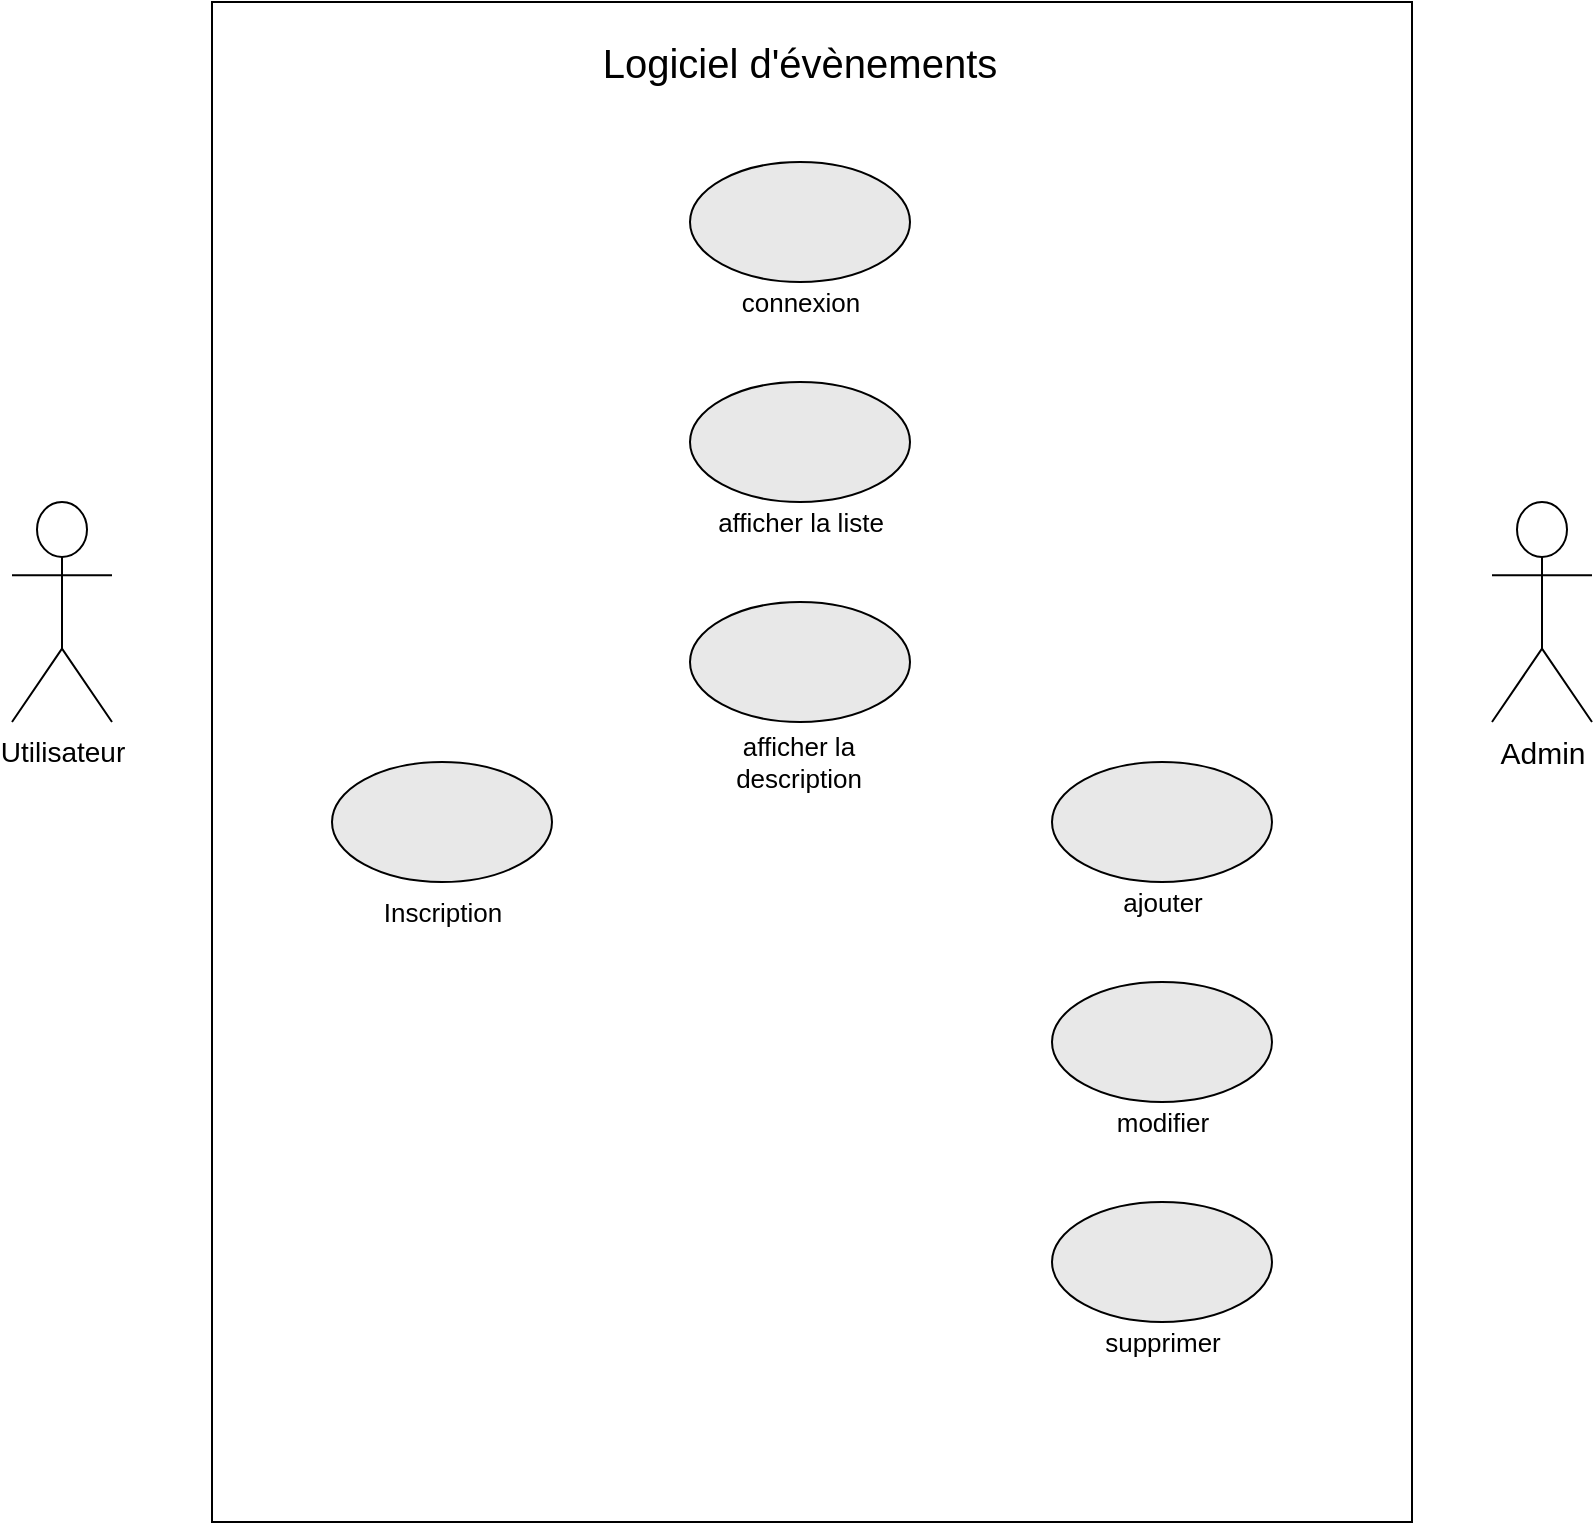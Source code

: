 <mxfile version="14.4.9" type="github">
  <diagram id="cEs8rd1fQMCq604UEnfG" name="Page-1">
    <mxGraphModel dx="1550" dy="836" grid="1" gridSize="10" guides="1" tooltips="1" connect="1" arrows="1" fold="1" page="1" pageScale="1" pageWidth="827" pageHeight="1169" math="0" shadow="0">
      <root>
        <mxCell id="0" />
        <mxCell id="1" parent="0" />
        <mxCell id="_dTATX6zxYiCM6BDV4s--1" value="&lt;font style=&quot;font-size: 14px&quot;&gt;Utilisateur&lt;/font&gt;" style="shape=umlActor;verticalLabelPosition=bottom;verticalAlign=top;html=1;outlineConnect=0;" vertex="1" parent="1">
          <mxGeometry x="20" y="370" width="50" height="110" as="geometry" />
        </mxCell>
        <mxCell id="_dTATX6zxYiCM6BDV4s--2" value="&lt;font style=&quot;font-size: 15px&quot;&gt;Admin&lt;/font&gt;" style="shape=umlActor;verticalLabelPosition=bottom;verticalAlign=top;html=1;outlineConnect=0;" vertex="1" parent="1">
          <mxGeometry x="760" y="370" width="50" height="110" as="geometry" />
        </mxCell>
        <mxCell id="_dTATX6zxYiCM6BDV4s--6" value="" style="rounded=0;whiteSpace=wrap;html=1;" vertex="1" parent="1">
          <mxGeometry x="120" y="120" width="600" height="760" as="geometry" />
        </mxCell>
        <mxCell id="_dTATX6zxYiCM6BDV4s--10" value="" style="ellipse;whiteSpace=wrap;html=1;fillColor=#E8E8E8;" vertex="1" parent="1">
          <mxGeometry x="359" y="200" width="110" height="60" as="geometry" />
        </mxCell>
        <mxCell id="_dTATX6zxYiCM6BDV4s--11" value="" style="ellipse;whiteSpace=wrap;html=1;fillColor=#E8E8E8;" vertex="1" parent="1">
          <mxGeometry x="359" y="310" width="110" height="60" as="geometry" />
        </mxCell>
        <mxCell id="_dTATX6zxYiCM6BDV4s--12" value="" style="ellipse;whiteSpace=wrap;html=1;fillColor=#E8E8E8;" vertex="1" parent="1">
          <mxGeometry x="180" y="500" width="110" height="60" as="geometry" />
        </mxCell>
        <mxCell id="_dTATX6zxYiCM6BDV4s--13" value="" style="ellipse;whiteSpace=wrap;html=1;fillColor=#E8E8E8;" vertex="1" parent="1">
          <mxGeometry x="540" y="500" width="110" height="60" as="geometry" />
        </mxCell>
        <mxCell id="_dTATX6zxYiCM6BDV4s--14" value="" style="ellipse;whiteSpace=wrap;html=1;fillColor=#E8E8E8;" vertex="1" parent="1">
          <mxGeometry x="359" y="420" width="110" height="60" as="geometry" />
        </mxCell>
        <mxCell id="_dTATX6zxYiCM6BDV4s--15" value="" style="ellipse;whiteSpace=wrap;html=1;fillColor=#E8E8E8;" vertex="1" parent="1">
          <mxGeometry x="540" y="610" width="110" height="60" as="geometry" />
        </mxCell>
        <mxCell id="_dTATX6zxYiCM6BDV4s--16" value="" style="ellipse;whiteSpace=wrap;html=1;fillColor=#E8E8E8;" vertex="1" parent="1">
          <mxGeometry x="540" y="720" width="110" height="60" as="geometry" />
        </mxCell>
        <mxCell id="_dTATX6zxYiCM6BDV4s--17" value="&lt;font style=&quot;font-size: 13px&quot;&gt;Inscription&lt;/font&gt;" style="text;html=1;strokeColor=none;fillColor=none;align=center;verticalAlign=middle;whiteSpace=wrap;rounded=0;" vertex="1" parent="1">
          <mxGeometry x="187.5" y="565" width="95" height="20" as="geometry" />
        </mxCell>
        <mxCell id="_dTATX6zxYiCM6BDV4s--18" value="&lt;font style=&quot;font-size: 20px&quot;&gt;Logiciel d&#39;évènements&lt;/font&gt;" style="text;html=1;strokeColor=none;fillColor=none;align=center;verticalAlign=middle;whiteSpace=wrap;rounded=0;" vertex="1" parent="1">
          <mxGeometry x="294" y="140" width="240" height="20" as="geometry" />
        </mxCell>
        <mxCell id="_dTATX6zxYiCM6BDV4s--19" value="&lt;span style=&quot;font-size: 13px&quot;&gt;connexion&lt;/span&gt;" style="text;html=1;strokeColor=none;fillColor=none;align=center;verticalAlign=middle;whiteSpace=wrap;rounded=0;" vertex="1" parent="1">
          <mxGeometry x="366.5" y="260" width="95" height="20" as="geometry" />
        </mxCell>
        <mxCell id="_dTATX6zxYiCM6BDV4s--20" value="&lt;font style=&quot;font-size: 13px&quot;&gt;ajouter&lt;/font&gt;" style="text;html=1;strokeColor=none;fillColor=none;align=center;verticalAlign=middle;whiteSpace=wrap;rounded=0;" vertex="1" parent="1">
          <mxGeometry x="547.5" y="560" width="95" height="20" as="geometry" />
        </mxCell>
        <mxCell id="_dTATX6zxYiCM6BDV4s--21" value="&lt;font style=&quot;font-size: 13px&quot;&gt;afficher la liste&lt;/font&gt;" style="text;html=1;strokeColor=none;fillColor=none;align=center;verticalAlign=middle;whiteSpace=wrap;rounded=0;" vertex="1" parent="1">
          <mxGeometry x="366.5" y="370" width="95" height="20" as="geometry" />
        </mxCell>
        <mxCell id="_dTATX6zxYiCM6BDV4s--22" value="&lt;span style=&quot;font-size: 13px&quot;&gt;afficher la description&lt;/span&gt;" style="text;html=1;strokeColor=none;fillColor=none;align=center;verticalAlign=middle;whiteSpace=wrap;rounded=0;" vertex="1" parent="1">
          <mxGeometry x="366" y="490" width="95" height="20" as="geometry" />
        </mxCell>
        <mxCell id="_dTATX6zxYiCM6BDV4s--23" value="&lt;font style=&quot;font-size: 13px&quot;&gt;modifier&lt;/font&gt;" style="text;html=1;strokeColor=none;fillColor=none;align=center;verticalAlign=middle;whiteSpace=wrap;rounded=0;" vertex="1" parent="1">
          <mxGeometry x="547.5" y="670" width="95" height="20" as="geometry" />
        </mxCell>
        <mxCell id="_dTATX6zxYiCM6BDV4s--24" value="&lt;font style=&quot;font-size: 13px&quot;&gt;supprimer&lt;/font&gt;" style="text;html=1;strokeColor=none;fillColor=none;align=center;verticalAlign=middle;whiteSpace=wrap;rounded=0;" vertex="1" parent="1">
          <mxGeometry x="547.5" y="780" width="95" height="20" as="geometry" />
        </mxCell>
      </root>
    </mxGraphModel>
  </diagram>
</mxfile>
